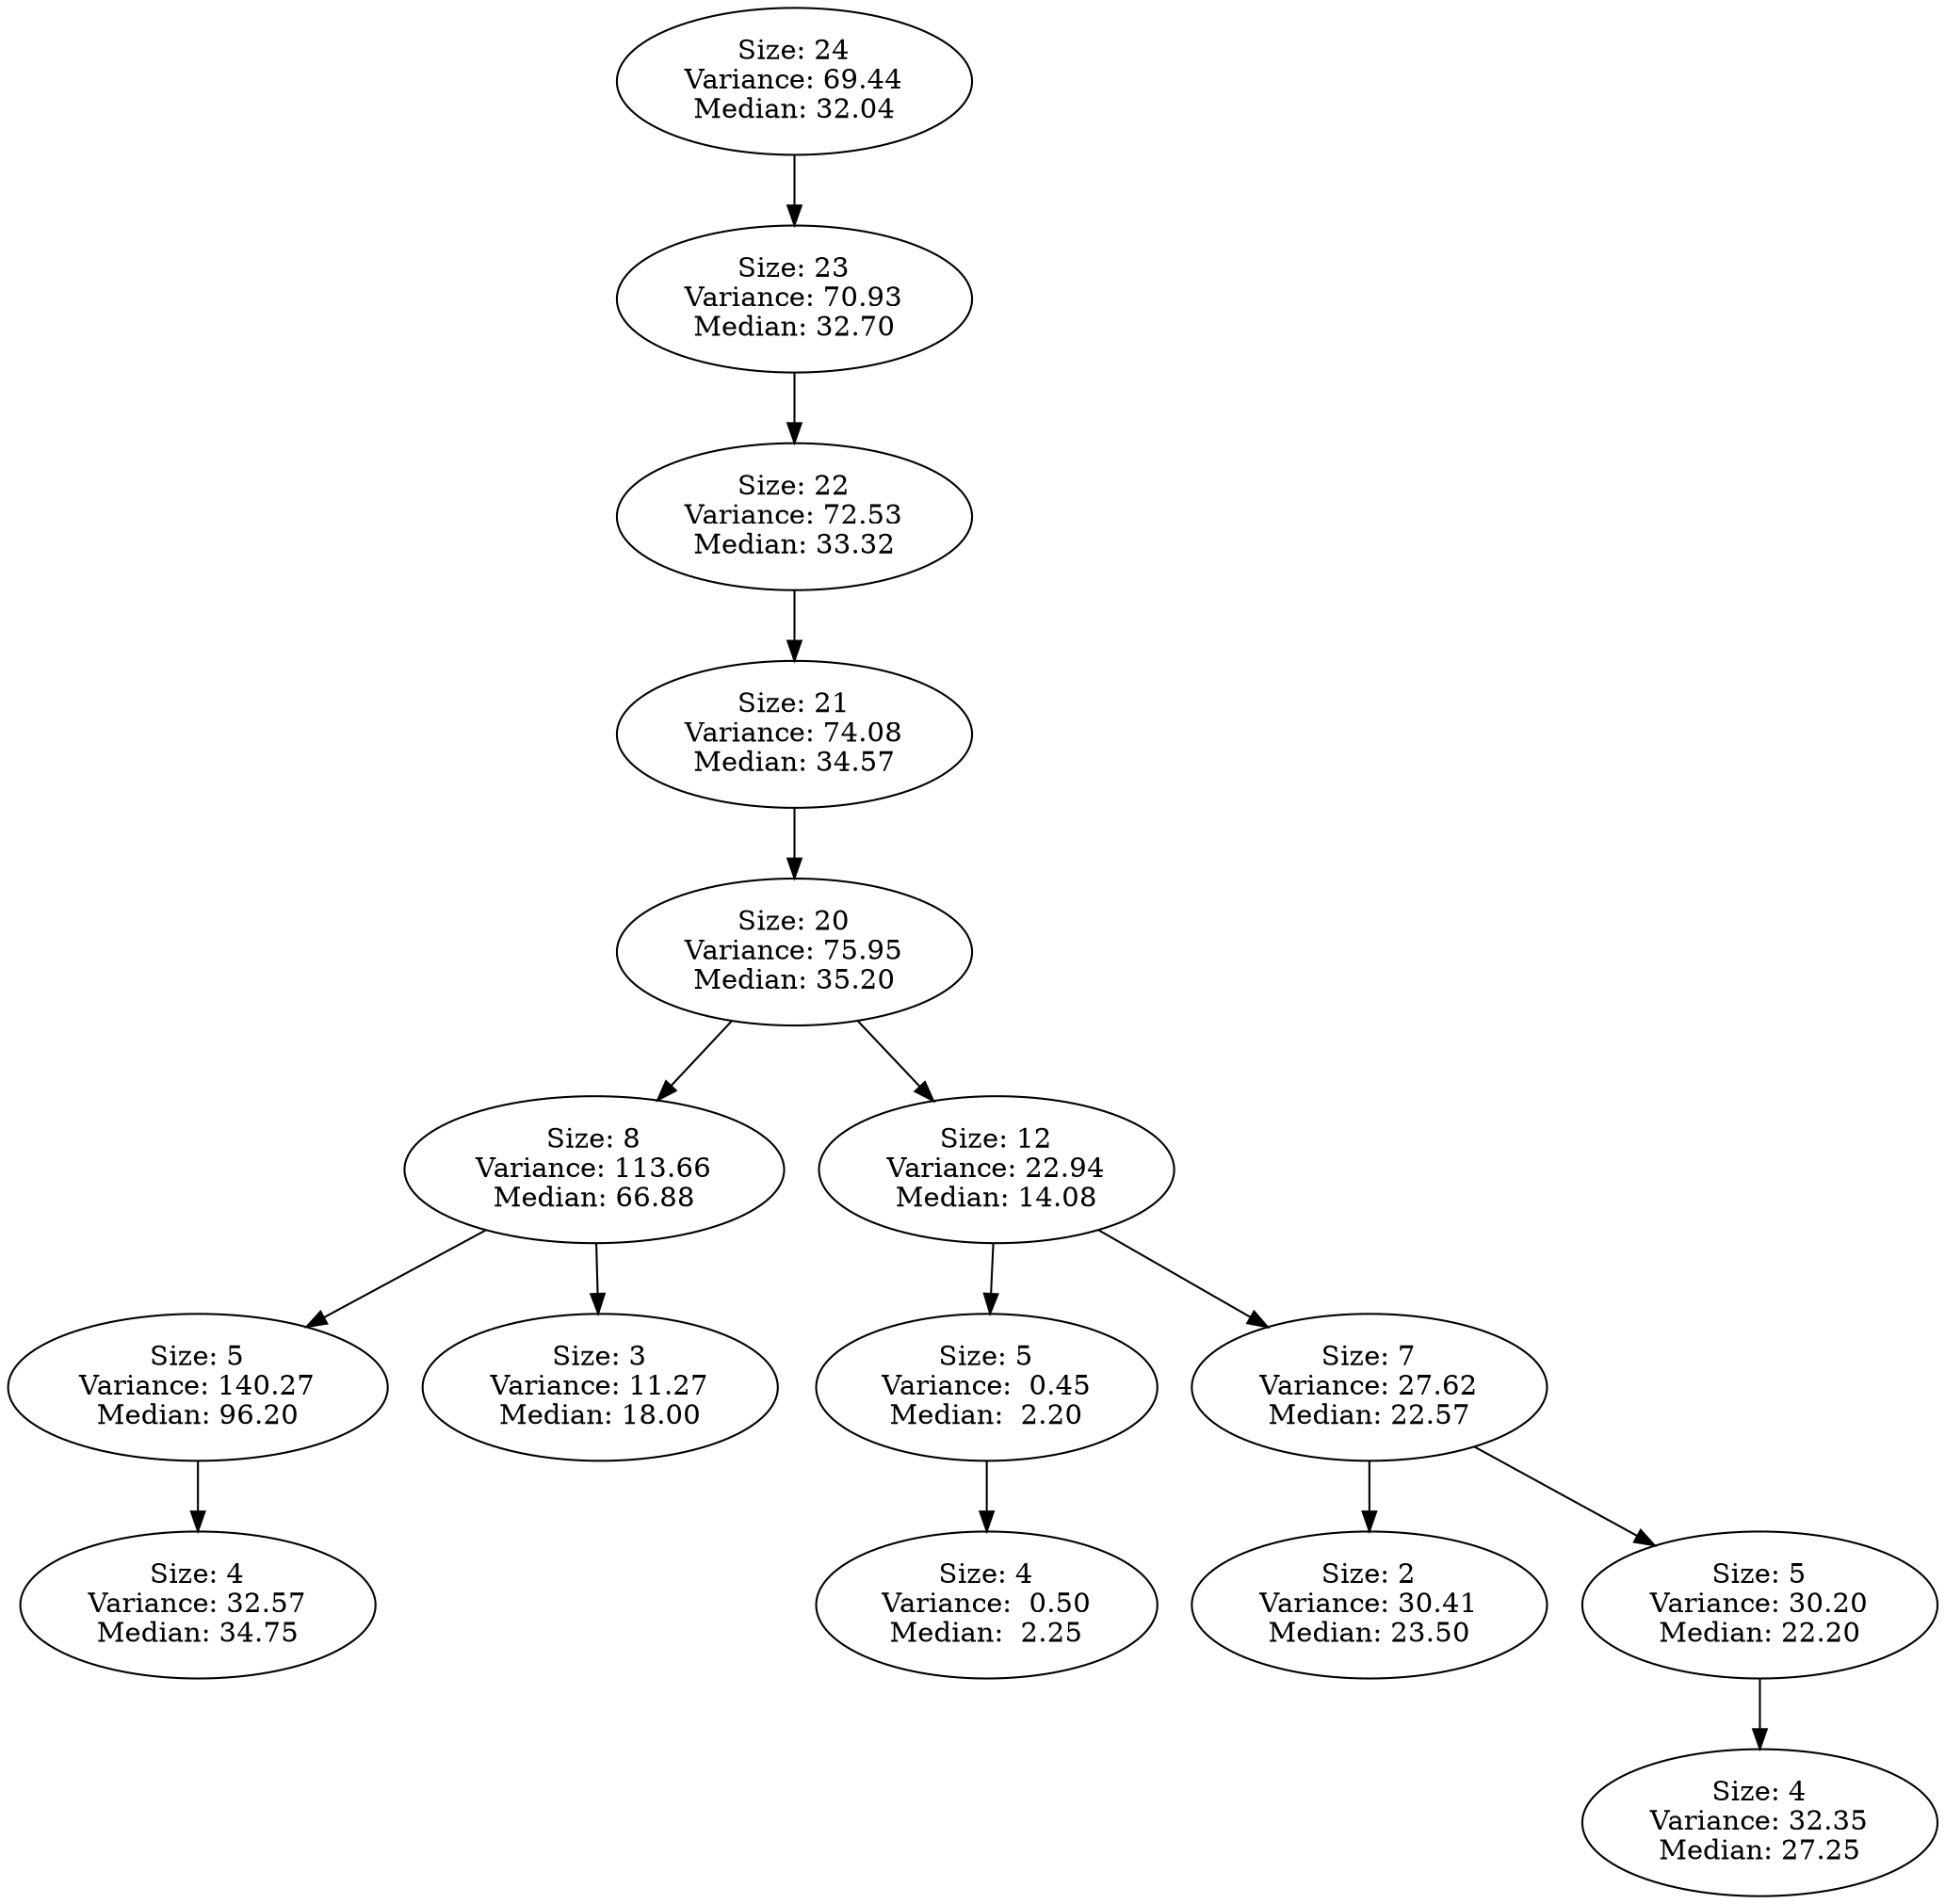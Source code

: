 DIGRAPH G {
"Size: 24\nVariance: 69.44\nMedian: 32.04" -> "Size: 23\nVariance: 70.93\nMedian: 32.70" L=0;
"Size: 23\nVariance: 70.93\nMedian: 32.70" -> "Size: 22\nVariance: 72.53\nMedian: 33.32" L=1;
"Size: 22\nVariance: 72.53\nMedian: 33.32" -> "Size: 21\nVariance: 74.08\nMedian: 34.57" L=2;
"Size: 21\nVariance: 74.08\nMedian: 34.57" -> "Size: 20\nVariance: 75.95\nMedian: 35.20" L=3;
"Size: 20\nVariance: 75.95\nMedian: 35.20" -> "Size: 8\nVariance: 113.66\nMedian: 66.88" L=4;
"Size: 20\nVariance: 75.95\nMedian: 35.20" -> "Size: 12\nVariance: 22.94\nMedian: 14.08" L=4;
"Size: 8\nVariance: 113.66\nMedian: 66.88" -> "Size: 5\nVariance: 140.27\nMedian: 96.20" L=5;
"Size: 8\nVariance: 113.66\nMedian: 66.88" -> "Size: 3\nVariance: 11.27\nMedian: 18.00" L=5;
"Size: 5\nVariance: 140.27\nMedian: 96.20" -> "Size: 4\nVariance: 32.57\nMedian: 34.75" L=6;
"Size: 12\nVariance: 22.94\nMedian: 14.08" -> "Size: 5\nVariance:  0.45\nMedian:  2.20" L=5;
"Size: 12\nVariance: 22.94\nMedian: 14.08" -> "Size: 7\nVariance: 27.62\nMedian: 22.57" L=5;
"Size: 5\nVariance:  0.45\nMedian:  2.20" -> "Size: 4\nVariance:  0.50\nMedian:  2.25" L=6;
"Size: 7\nVariance: 27.62\nMedian: 22.57" -> "Size: 2\nVariance: 30.41\nMedian: 23.50" L=6;
"Size: 7\nVariance: 27.62\nMedian: 22.57" -> "Size: 5\nVariance: 30.20\nMedian: 22.20" L=6;
"Size: 5\nVariance: 30.20\nMedian: 22.20" -> "Size: 4\nVariance: 32.35\nMedian: 27.25" L=7;
}
